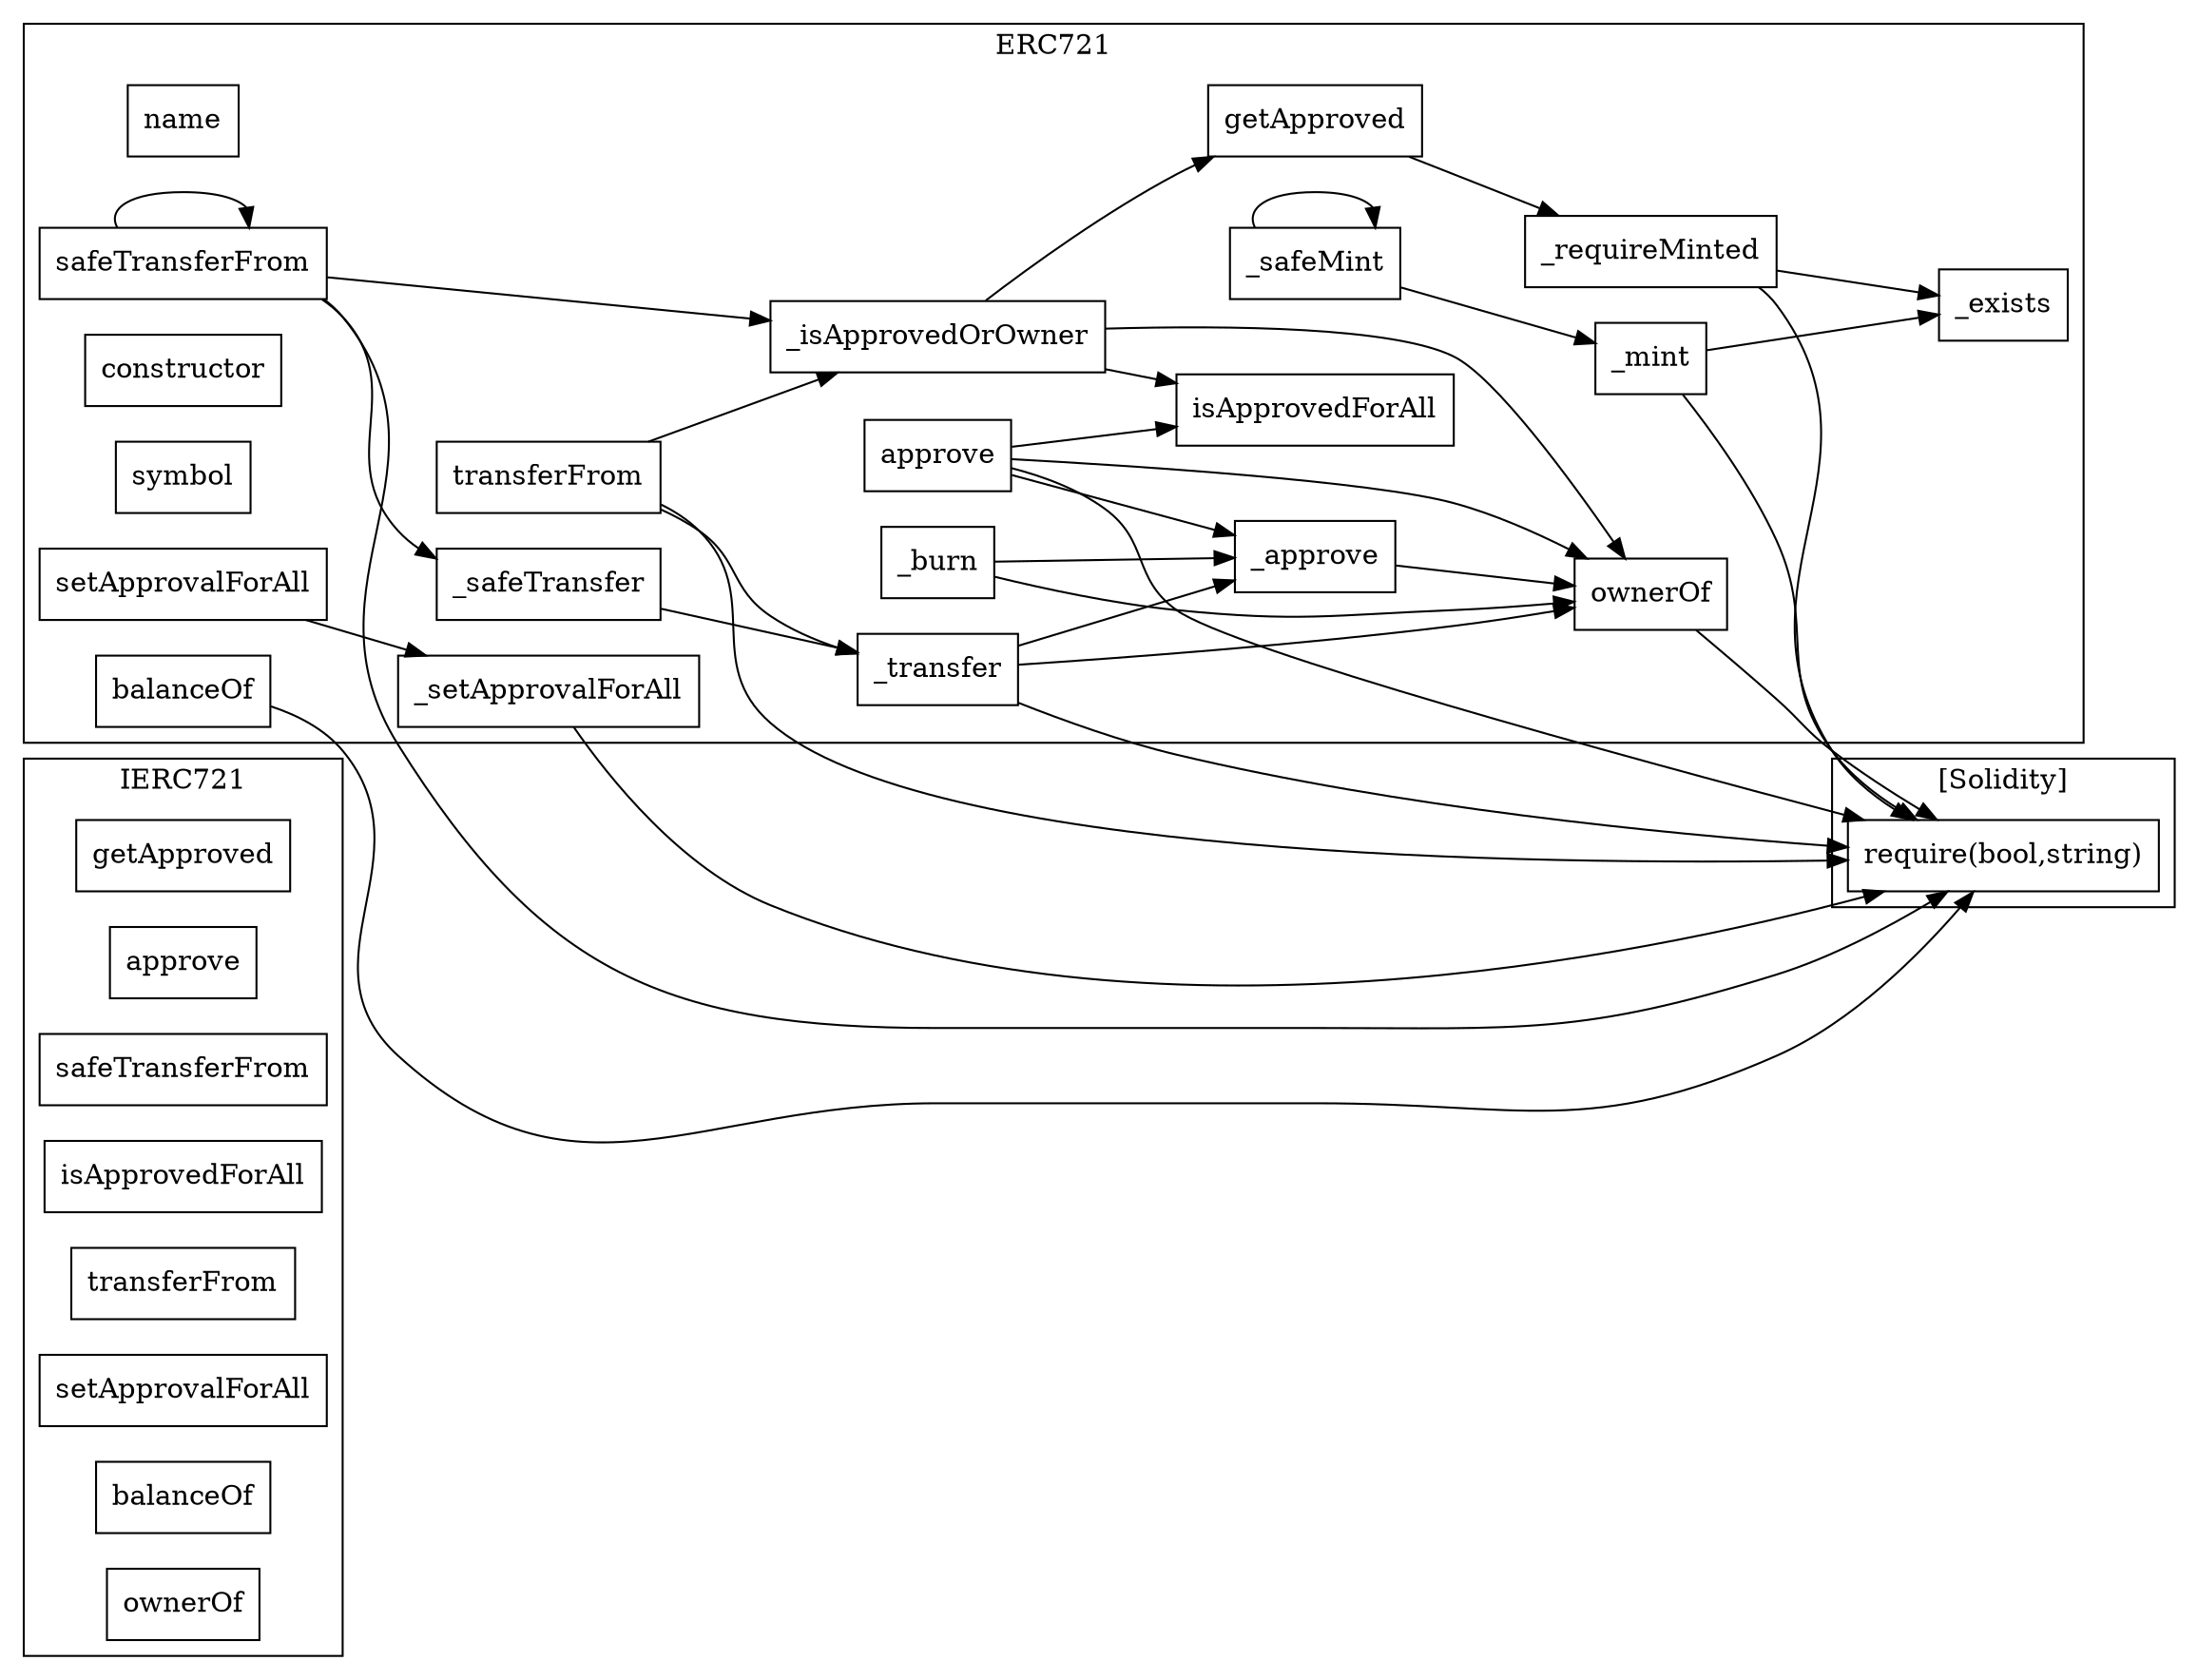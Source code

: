 strict digraph {
rankdir="LR"
node [shape=box]
subgraph cluster_689_IERC721 {
label = "IERC721"
"689_getApproved" [label="getApproved"]
"689_approve" [label="approve"]
"689_safeTransferFrom" [label="safeTransferFrom"]
"689_isApprovedForAll" [label="isApprovedForAll"]
"689_transferFrom" [label="transferFrom"]
"689_setApprovalForAll" [label="setApprovalForAll"]
"689_balanceOf" [label="balanceOf"]
"689_ownerOf" [label="ownerOf"]
}subgraph cluster_588_ERC721 {
label = "ERC721"
"588_name" [label="name"]
"588_transferFrom" [label="transferFrom"]
"588__safeMint" [label="_safeMint"]
"588_ownerOf" [label="ownerOf"]
"588_isApprovedForAll" [label="isApprovedForAll"]
"588__exists" [label="_exists"]
"588__requireMinted" [label="_requireMinted"]
"588__burn" [label="_burn"]
"588__approve" [label="_approve"]
"588__setApprovalForAll" [label="_setApprovalForAll"]
"588__mint" [label="_mint"]
"588_safeTransferFrom" [label="safeTransferFrom"]
"588_approve" [label="approve"]
"588_constructor" [label="constructor"]
"588__safeTransfer" [label="_safeTransfer"]
"588__isApprovedOrOwner" [label="_isApprovedOrOwner"]
"588_symbol" [label="symbol"]
"588_getApproved" [label="getApproved"]
"588_balanceOf" [label="balanceOf"]
"588_setApprovalForAll" [label="setApprovalForAll"]
"588__transfer" [label="_transfer"]
"588_safeTransferFrom" -> "588__safeTransfer"
"588__approve" -> "588_ownerOf"
"588_getApproved" -> "588__requireMinted"
"588_safeTransferFrom" -> "588__isApprovedOrOwner"
"588__transfer" -> "588__approve"
"588__burn" -> "588__approve"
"588__safeMint" -> "588__safeMint"
"588__transfer" -> "588_ownerOf"
"588__isApprovedOrOwner" -> "588_getApproved"
"588__burn" -> "588_ownerOf"
"588_approve" -> "588__approve"
"588__mint" -> "588__exists"
"588_safeTransferFrom" -> "588_safeTransferFrom"
"588__requireMinted" -> "588__exists"
"588__isApprovedOrOwner" -> "588_isApprovedForAll"
"588__isApprovedOrOwner" -> "588_ownerOf"
"588_transferFrom" -> "588__isApprovedOrOwner"
"588_approve" -> "588_isApprovedForAll"
"588_approve" -> "588_ownerOf"
"588__safeTransfer" -> "588__transfer"
"588_setApprovalForAll" -> "588__setApprovalForAll"
"588_transferFrom" -> "588__transfer"
"588__safeMint" -> "588__mint"
}subgraph cluster_solidity {
label = "[Solidity]"
"require(bool,string)" 
"588__transfer" -> "require(bool,string)"
"588_safeTransferFrom" -> "require(bool,string)"
"588__setApprovalForAll" -> "require(bool,string)"
"588__requireMinted" -> "require(bool,string)"
"588__mint" -> "require(bool,string)"
"588_ownerOf" -> "require(bool,string)"
"588_approve" -> "require(bool,string)"
"588_balanceOf" -> "require(bool,string)"
"588_transferFrom" -> "require(bool,string)"
}
}